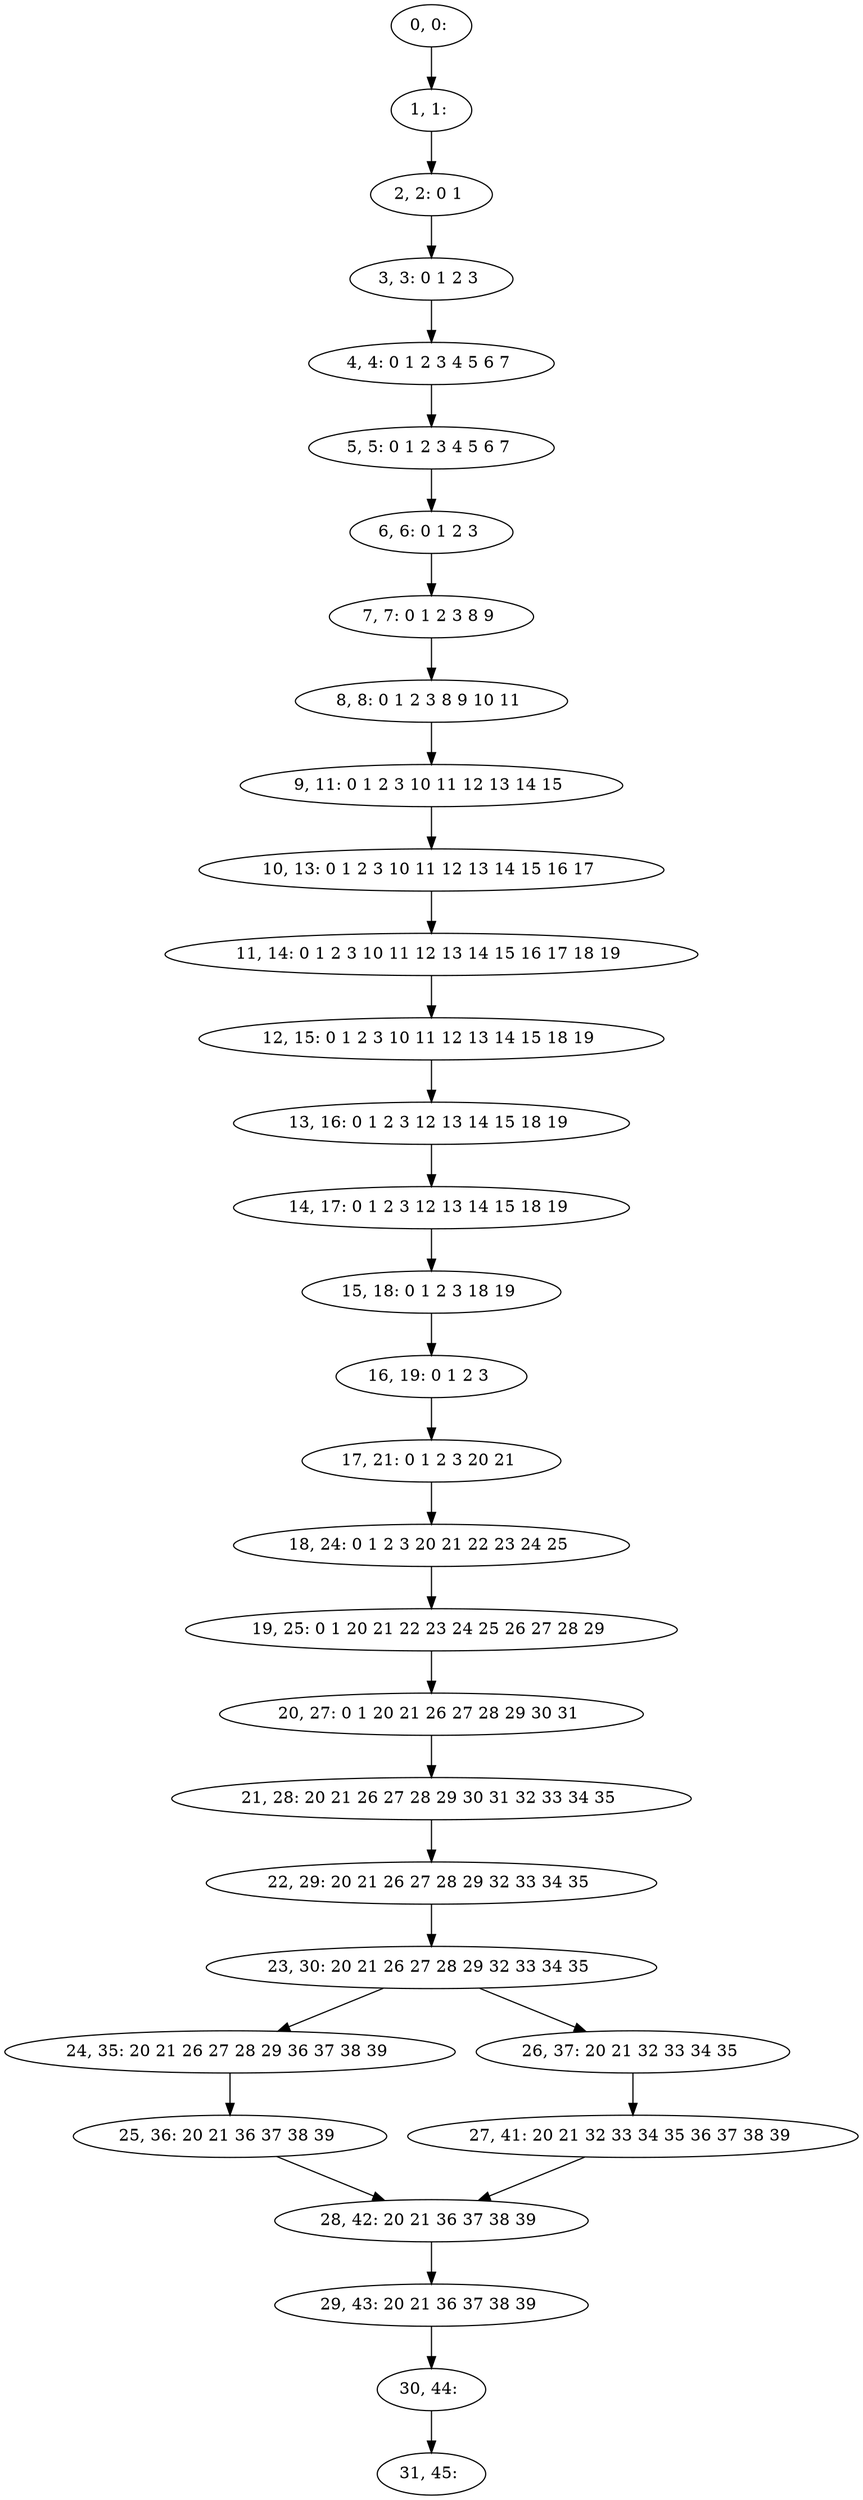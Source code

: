 digraph G {
0[label="0, 0: "];
1[label="1, 1: "];
2[label="2, 2: 0 1 "];
3[label="3, 3: 0 1 2 3 "];
4[label="4, 4: 0 1 2 3 4 5 6 7 "];
5[label="5, 5: 0 1 2 3 4 5 6 7 "];
6[label="6, 6: 0 1 2 3 "];
7[label="7, 7: 0 1 2 3 8 9 "];
8[label="8, 8: 0 1 2 3 8 9 10 11 "];
9[label="9, 11: 0 1 2 3 10 11 12 13 14 15 "];
10[label="10, 13: 0 1 2 3 10 11 12 13 14 15 16 17 "];
11[label="11, 14: 0 1 2 3 10 11 12 13 14 15 16 17 18 19 "];
12[label="12, 15: 0 1 2 3 10 11 12 13 14 15 18 19 "];
13[label="13, 16: 0 1 2 3 12 13 14 15 18 19 "];
14[label="14, 17: 0 1 2 3 12 13 14 15 18 19 "];
15[label="15, 18: 0 1 2 3 18 19 "];
16[label="16, 19: 0 1 2 3 "];
17[label="17, 21: 0 1 2 3 20 21 "];
18[label="18, 24: 0 1 2 3 20 21 22 23 24 25 "];
19[label="19, 25: 0 1 20 21 22 23 24 25 26 27 28 29 "];
20[label="20, 27: 0 1 20 21 26 27 28 29 30 31 "];
21[label="21, 28: 20 21 26 27 28 29 30 31 32 33 34 35 "];
22[label="22, 29: 20 21 26 27 28 29 32 33 34 35 "];
23[label="23, 30: 20 21 26 27 28 29 32 33 34 35 "];
24[label="24, 35: 20 21 26 27 28 29 36 37 38 39 "];
25[label="25, 36: 20 21 36 37 38 39 "];
26[label="26, 37: 20 21 32 33 34 35 "];
27[label="27, 41: 20 21 32 33 34 35 36 37 38 39 "];
28[label="28, 42: 20 21 36 37 38 39 "];
29[label="29, 43: 20 21 36 37 38 39 "];
30[label="30, 44: "];
31[label="31, 45: "];
0->1 ;
1->2 ;
2->3 ;
3->4 ;
4->5 ;
5->6 ;
6->7 ;
7->8 ;
8->9 ;
9->10 ;
10->11 ;
11->12 ;
12->13 ;
13->14 ;
14->15 ;
15->16 ;
16->17 ;
17->18 ;
18->19 ;
19->20 ;
20->21 ;
21->22 ;
22->23 ;
23->24 ;
23->26 ;
24->25 ;
25->28 ;
26->27 ;
27->28 ;
28->29 ;
29->30 ;
30->31 ;
}

